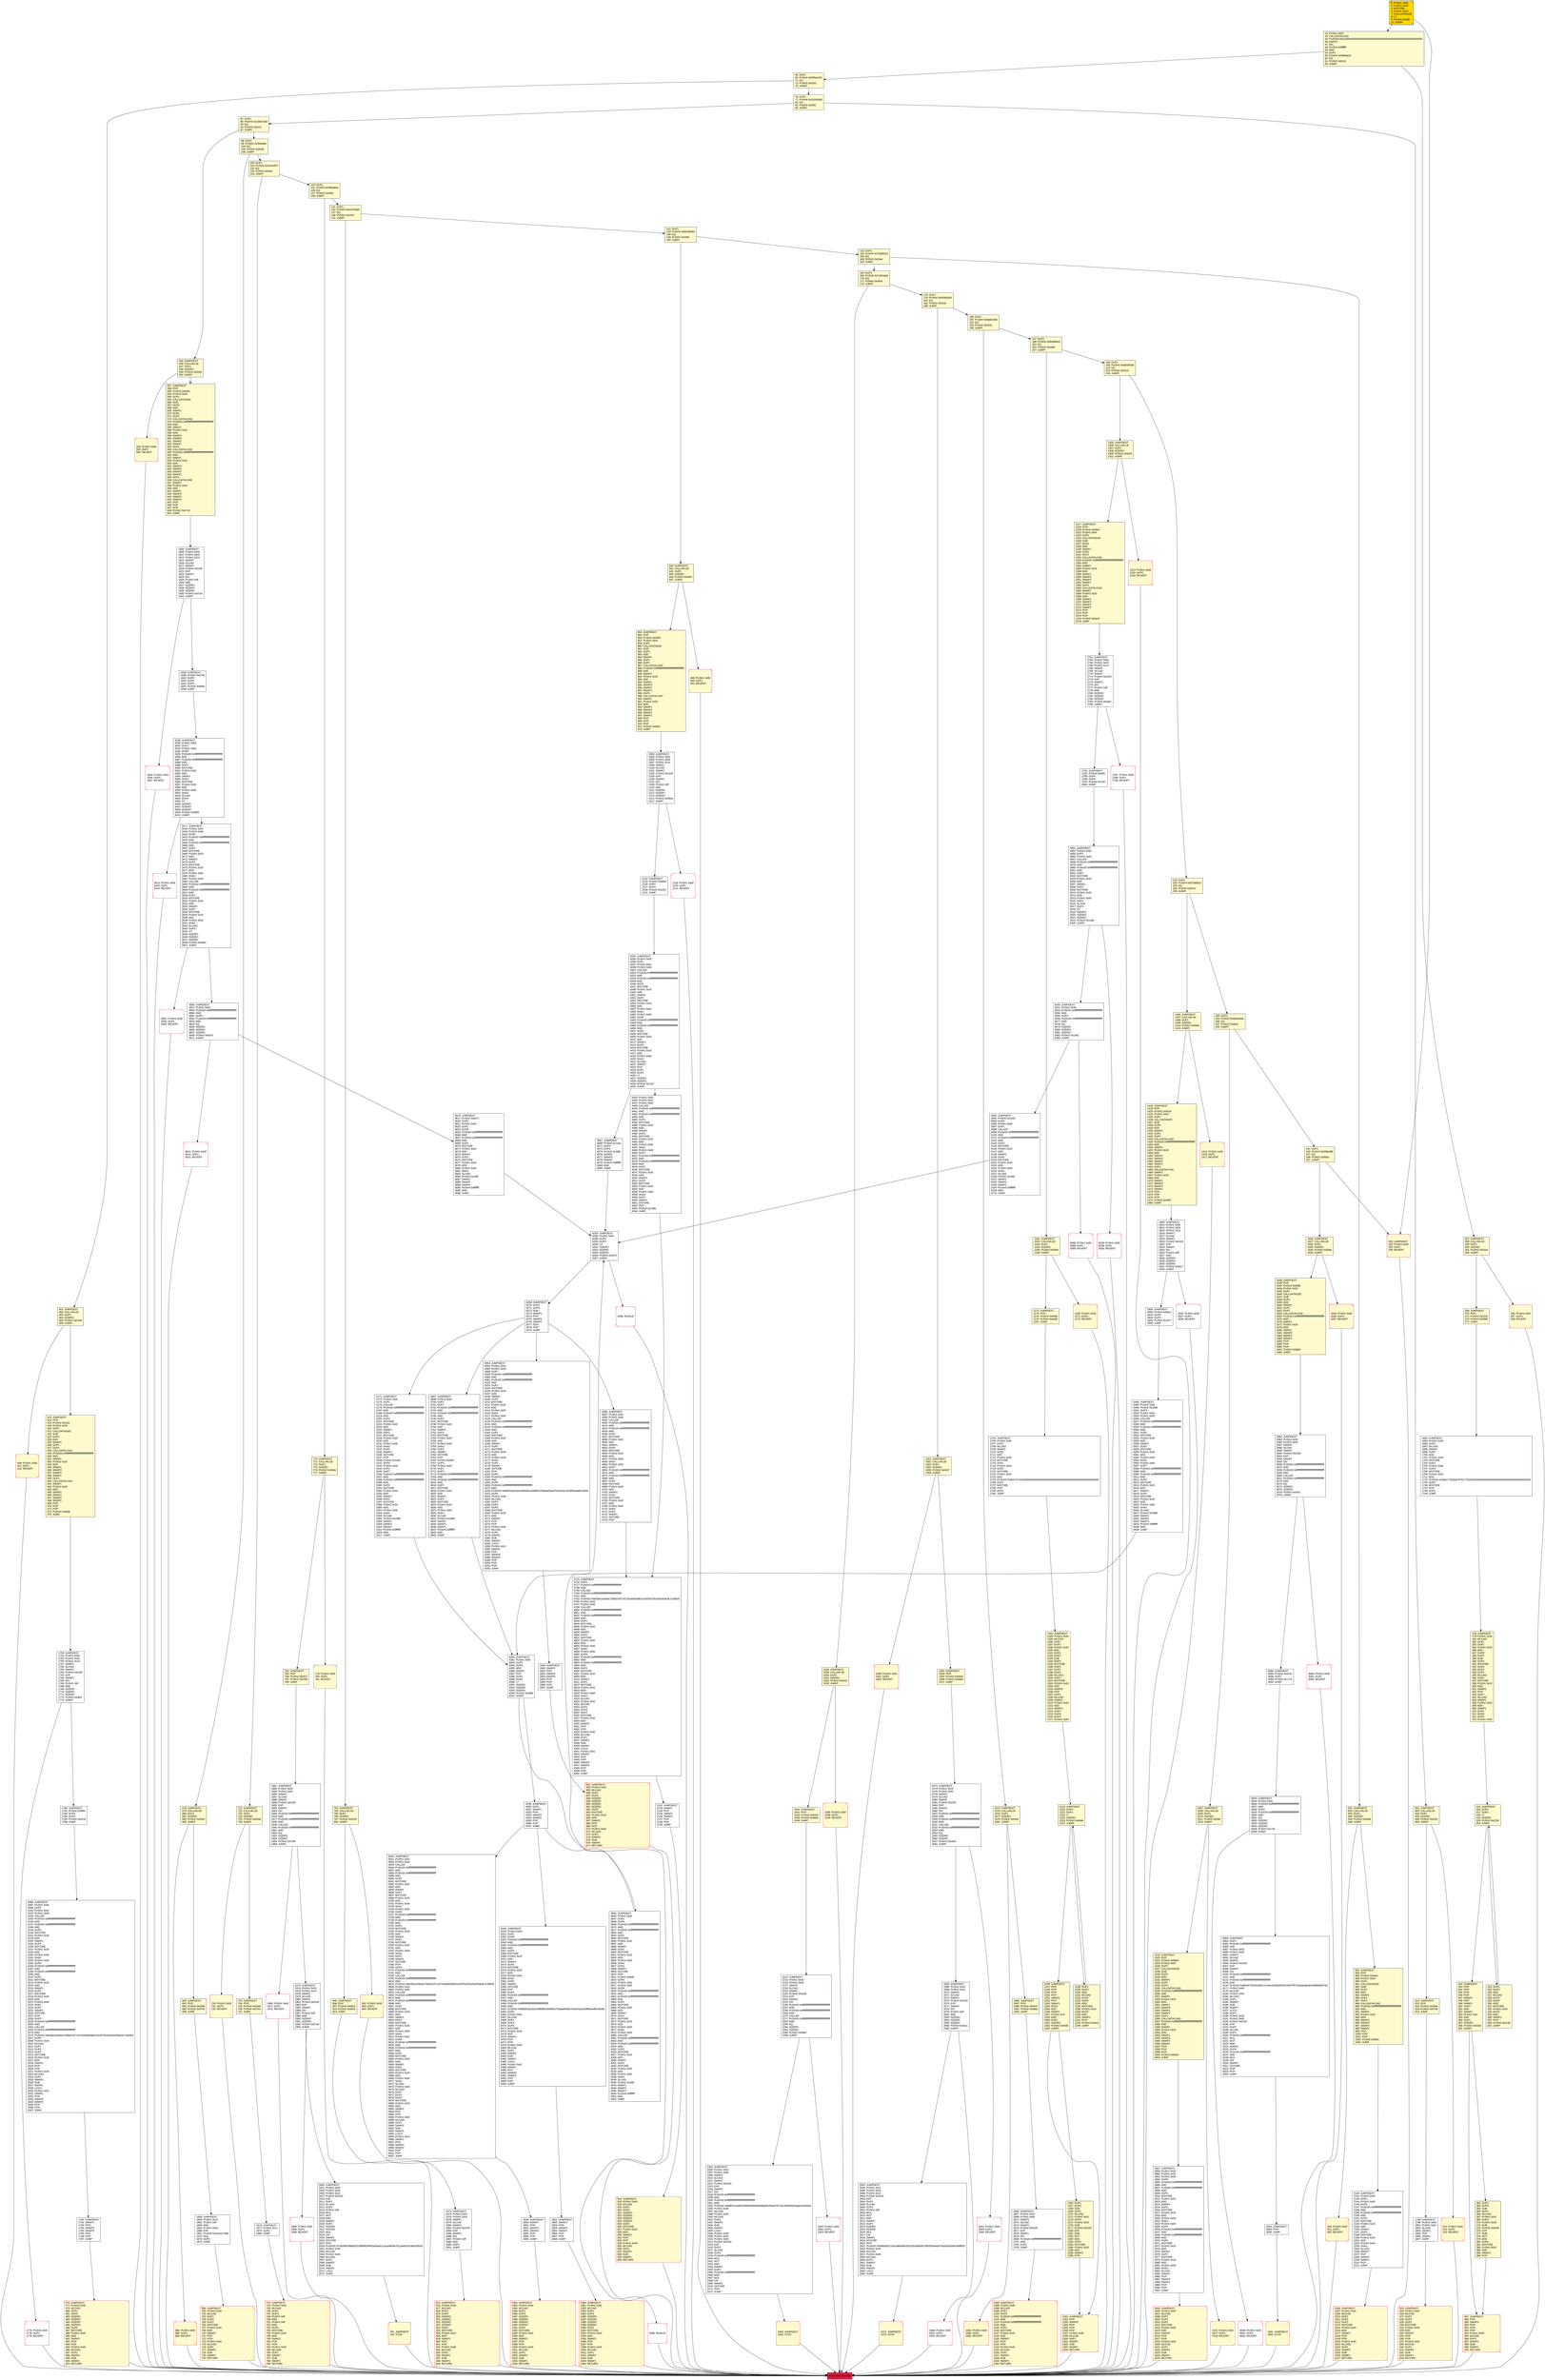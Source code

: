 digraph G {
bgcolor=transparent rankdir=UD;
node [shape=box style=filled color=black fillcolor=white fontname=arial fontcolor=black];
5026 [label="5026: PUSH1 0x00\l5028: DUP1\l5029: REVERT\l" shape=Msquare color=crimson ];
699 [label="699: JUMPDEST\l700: PUSH1 0x40\l702: MLOAD\l703: DUP1\l704: DUP3\l705: DUP2\l706: MSTORE\l707: PUSH1 0x20\l709: ADD\l710: SWAP2\l711: POP\l712: POP\l713: PUSH1 0x40\l715: MLOAD\l716: DUP1\l717: SWAP2\l718: SUB\l719: SWAP1\l720: RETURN\l" fillcolor=lemonchiffon shape=Msquare color=crimson ];
805 [label="805: JUMPDEST\l806: POP\l807: PUSH2 0x032e\l810: PUSH2 0x0819\l813: JUMP\l" fillcolor=lemonchiffon ];
6059 [label="6059: PUSH1 0x00\l6061: DUP1\l6062: REVERT\l" shape=Msquare color=crimson ];
2839 [label="2839: JUMPDEST\l2840: PUSH2 0x0b21\l2843: DUP4\l2844: DUP4\l2845: PUSH2 0x1577\l2848: JUMP\l" ];
120 [label="120: DUP1\l121: PUSH4 0x3f4ba83a\l126: EQ\l127: PUSH2 0x0302\l130: JUMPI\l" fillcolor=lemonchiffon ];
686 [label="686: PUSH1 0x00\l688: DUP1\l689: REVERT\l" fillcolor=lemonchiffon shape=Msquare color=crimson ];
1691 [label="1691: JUMPDEST\l1692: STOP\l" fillcolor=lemonchiffon shape=Msquare color=crimson ];
1969 [label="1969: PUSH1 0x00\l1971: DUP1\l1972: REVERT\l" shape=Msquare color=crimson ];
814 [label="814: JUMPDEST\l815: PUSH1 0x40\l817: MLOAD\l818: DUP1\l819: DUP3\l820: ISZERO\l821: ISZERO\l822: ISZERO\l823: ISZERO\l824: DUP2\l825: MSTORE\l826: PUSH1 0x20\l828: ADD\l829: SWAP2\l830: POP\l831: POP\l832: PUSH1 0x40\l834: MLOAD\l835: DUP1\l836: SWAP2\l837: SUB\l838: SWAP1\l839: RETURN\l" fillcolor=lemonchiffon shape=Msquare color=crimson ];
949 [label="949: PUSH1 0x00\l951: DUP1\l952: REVERT\l" fillcolor=lemonchiffon shape=Msquare color=crimson ];
1095 [label="1095: JUMPDEST\l1096: PUSH1 0x40\l1098: MLOAD\l1099: DUP1\l1100: DUP3\l1101: PUSH20 0xffffffffffffffffffffffffffffffffffffffff\l1122: AND\l1123: PUSH20 0xffffffffffffffffffffffffffffffffffffffff\l1144: AND\l1145: DUP2\l1146: MSTORE\l1147: PUSH1 0x20\l1149: ADD\l1150: SWAP2\l1151: POP\l1152: POP\l1153: PUSH1 0x40\l1155: MLOAD\l1156: DUP1\l1157: SWAP2\l1158: SUB\l1159: SWAP1\l1160: RETURN\l" fillcolor=lemonchiffon shape=Msquare color=crimson ];
208 [label="208: DUP1\l209: PUSH4 0xa9059cbb\l214: EQ\l215: PUSH2 0x0519\l218: JUMPI\l" fillcolor=lemonchiffon ];
2212 [label="2212: JUMPDEST\l2213: PUSH1 0x03\l2215: PUSH1 0x00\l2217: SWAP1\l2218: SLOAD\l2219: SWAP1\l2220: PUSH2 0x0100\l2223: EXP\l2224: SWAP1\l2225: DIV\l2226: PUSH20 0xffffffffffffffffffffffffffffffffffffffff\l2247: AND\l2248: PUSH20 0xffffffffffffffffffffffffffffffffffffffff\l2269: AND\l2270: CALLER\l2271: PUSH20 0xffffffffffffffffffffffffffffffffffffffff\l2292: AND\l2293: EQ\l2294: ISZERO\l2295: ISZERO\l2296: PUSH2 0x0900\l2299: JUMPI\l" ];
3697 [label="3697: JUMPDEST\l3698: PUSH1 0x00\l3700: DUP1\l3701: DUP7\l3702: PUSH20 0xffffffffffffffffffffffffffffffffffffffff\l3723: AND\l3724: PUSH20 0xffffffffffffffffffffffffffffffffffffffff\l3745: AND\l3746: DUP2\l3747: MSTORE\l3748: PUSH1 0x20\l3750: ADD\l3751: SWAP1\l3752: DUP2\l3753: MSTORE\l3754: PUSH1 0x20\l3756: ADD\l3757: PUSH1 0x00\l3759: SHA3\l3760: DUP2\l3761: SWAP1\l3762: SSTORE\l3763: POP\l3764: PUSH2 0x0f04\l3767: DUP3\l3768: PUSH1 0x00\l3770: DUP1\l3771: DUP7\l3772: PUSH20 0xffffffffffffffffffffffffffffffffffffffff\l3793: AND\l3794: PUSH20 0xffffffffffffffffffffffffffffffffffffffff\l3815: AND\l3816: DUP2\l3817: MSTORE\l3818: PUSH1 0x20\l3820: ADD\l3821: SWAP1\l3822: DUP2\l3823: MSTORE\l3824: PUSH1 0x20\l3826: ADD\l3827: PUSH1 0x00\l3829: SHA3\l3830: SLOAD\l3831: PUSH2 0x1888\l3834: SWAP1\l3835: SWAP2\l3836: SWAP1\l3837: PUSH4 0xffffffff\l3842: AND\l3843: JUMP\l" ];
5318 [label="5318: JUMPDEST\l5319: PUSH1 0x00\l5321: DUP1\l5322: DUP6\l5323: PUSH20 0xffffffffffffffffffffffffffffffffffffffff\l5344: AND\l5345: PUSH20 0xffffffffffffffffffffffffffffffffffffffff\l5366: AND\l5367: DUP2\l5368: MSTORE\l5369: PUSH1 0x20\l5371: ADD\l5372: SWAP1\l5373: DUP2\l5374: MSTORE\l5375: PUSH1 0x20\l5377: ADD\l5378: PUSH1 0x00\l5380: SHA3\l5381: DUP2\l5382: SWAP1\l5383: SSTORE\l5384: POP\l5385: DUP3\l5386: PUSH20 0xffffffffffffffffffffffffffffffffffffffff\l5407: AND\l5408: CALLER\l5409: PUSH20 0xffffffffffffffffffffffffffffffffffffffff\l5430: AND\l5431: PUSH32 0xddf252ad1be2c89b69c2b068fc378daa952ba7f163c4a11628f55a4df523b3ef\l5464: DUP5\l5465: PUSH1 0x40\l5467: MLOAD\l5468: DUP1\l5469: DUP3\l5470: DUP2\l5471: MSTORE\l5472: PUSH1 0x20\l5474: ADD\l5475: SWAP2\l5476: POP\l5477: POP\l5478: PUSH1 0x40\l5480: MLOAD\l5481: DUP1\l5482: SWAP2\l5483: SUB\l5484: SWAP1\l5485: LOG3\l5486: PUSH1 0x01\l5488: SWAP1\l5489: POP\l5490: SWAP3\l5491: SWAP2\l5492: POP\l5493: POP\l5494: JUMP\l" ];
502 [label="502: JUMPDEST\l503: CALLVALUE\l504: DUP1\l505: ISZERO\l506: PUSH2 0x0202\l509: JUMPI\l" fillcolor=lemonchiffon ];
387 [label="387: JUMPDEST\l388: POP\l389: SWAP3\l390: POP\l391: POP\l392: POP\l393: PUSH1 0x40\l395: MLOAD\l396: DUP1\l397: SWAP2\l398: SUB\l399: SWAP1\l400: RETURN\l" fillcolor=lemonchiffon shape=Msquare color=crimson ];
2992 [label="2992: JUMPDEST\l2993: PUSH1 0x03\l2995: PUSH1 0x00\l2997: SWAP1\l2998: SLOAD\l2999: SWAP1\l3000: PUSH2 0x0100\l3003: EXP\l3004: SWAP1\l3005: DIV\l3006: PUSH20 0xffffffffffffffffffffffffffffffffffffffff\l3027: AND\l3028: PUSH20 0xffffffffffffffffffffffffffffffffffffffff\l3049: AND\l3050: CALLER\l3051: PUSH20 0xffffffffffffffffffffffffffffffffffffffff\l3072: AND\l3073: EQ\l3074: ISZERO\l3075: ISZERO\l3076: PUSH2 0x0c0c\l3079: JUMPI\l" ];
1808 [label="1808: JUMPDEST\l1809: PUSH1 0x00\l1811: PUSH1 0x03\l1813: PUSH1 0x14\l1815: SWAP1\l1816: SLOAD\l1817: SWAP1\l1818: PUSH2 0x0100\l1821: EXP\l1822: SWAP1\l1823: DIV\l1824: PUSH1 0xff\l1826: AND\l1827: ISZERO\l1828: ISZERO\l1829: ISZERO\l1830: PUSH2 0x072e\l1833: JUMPI\l" ];
1693 [label="1693: JUMPDEST\l1694: PUSH1 0x40\l1696: DUP1\l1697: MLOAD\l1698: SWAP1\l1699: DUP2\l1700: ADD\l1701: PUSH1 0x40\l1703: MSTORE\l1704: DUP1\l1705: PUSH1 0x0a\l1707: DUP2\l1708: MSTORE\l1709: PUSH1 0x20\l1711: ADD\l1712: PUSH32 0x4b6177616e676761776100000000000000000000000000000000000000000000\l1745: DUP2\l1746: MSTORE\l1747: POP\l1748: DUP2\l1749: JUMP\l" ];
690 [label="690: JUMPDEST\l691: POP\l692: PUSH2 0x02bb\l695: PUSH2 0x0742\l698: JUMP\l" fillcolor=lemonchiffon ];
4053 [label="4053: JUMPDEST\l4054: PUSH1 0x02\l4056: PUSH1 0x00\l4058: DUP7\l4059: PUSH20 0xffffffffffffffffffffffffffffffffffffffff\l4080: AND\l4081: PUSH20 0xffffffffffffffffffffffffffffffffffffffff\l4102: AND\l4103: DUP2\l4104: MSTORE\l4105: PUSH1 0x20\l4107: ADD\l4108: SWAP1\l4109: DUP2\l4110: MSTORE\l4111: PUSH1 0x20\l4113: ADD\l4114: PUSH1 0x00\l4116: SHA3\l4117: PUSH1 0x00\l4119: CALLER\l4120: PUSH20 0xffffffffffffffffffffffffffffffffffffffff\l4141: AND\l4142: PUSH20 0xffffffffffffffffffffffffffffffffffffffff\l4163: AND\l4164: DUP2\l4165: MSTORE\l4166: PUSH1 0x20\l4168: ADD\l4169: SWAP1\l4170: DUP2\l4171: MSTORE\l4172: PUSH1 0x20\l4174: ADD\l4175: PUSH1 0x00\l4177: SHA3\l4178: DUP2\l4179: SWAP1\l4180: SSTORE\l4181: POP\l4182: DUP3\l4183: PUSH20 0xffffffffffffffffffffffffffffffffffffffff\l4204: AND\l4205: DUP5\l4206: PUSH20 0xffffffffffffffffffffffffffffffffffffffff\l4227: AND\l4228: PUSH32 0xddf252ad1be2c89b69c2b068fc378daa952ba7f163c4a11628f55a4df523b3ef\l4261: DUP5\l4262: PUSH1 0x40\l4264: MLOAD\l4265: DUP1\l4266: DUP3\l4267: DUP2\l4268: MSTORE\l4269: PUSH1 0x20\l4271: ADD\l4272: SWAP2\l4273: POP\l4274: POP\l4275: PUSH1 0x40\l4277: MLOAD\l4278: DUP1\l4279: SWAP2\l4280: SUB\l4281: SWAP1\l4282: LOG3\l4283: PUSH1 0x01\l4285: SWAP1\l4286: POP\l4287: SWAP4\l4288: SWAP3\l4289: POP\l4290: POP\l4291: POP\l4292: JUMP\l" ];
6298 [label="6298: INVALID\l" shape=Msquare color=crimson ];
721 [label="721: JUMPDEST\l722: CALLVALUE\l723: DUP1\l724: ISZERO\l725: PUSH2 0x02dd\l728: JUMPI\l" fillcolor=lemonchiffon ];
1414 [label="1414: PUSH1 0x00\l1416: DUP1\l1417: REVERT\l" fillcolor=lemonchiffon shape=Msquare color=crimson ];
3084 [label="3084: JUMPDEST\l3085: PUSH2 0x0c15\l3088: DUP2\l3089: PUSH2 0x1773\l3092: JUMP\l" ];
153 [label="153: DUP1\l154: PUSH4 0x70a08231\l159: EQ\l160: PUSH2 0x03ad\l163: JUMPI\l" fillcolor=lemonchiffon ];
1182 [label="1182: JUMPDEST\l1183: PUSH1 0x40\l1185: MLOAD\l1186: DUP1\l1187: DUP1\l1188: PUSH1 0x20\l1190: ADD\l1191: DUP3\l1192: DUP2\l1193: SUB\l1194: DUP3\l1195: MSTORE\l1196: DUP4\l1197: DUP2\l1198: DUP2\l1199: MLOAD\l1200: DUP2\l1201: MSTORE\l1202: PUSH1 0x20\l1204: ADD\l1205: SWAP2\l1206: POP\l1207: DUP1\l1208: MLOAD\l1209: SWAP1\l1210: PUSH1 0x20\l1212: ADD\l1213: SWAP1\l1214: DUP1\l1215: DUP4\l1216: DUP4\l1217: PUSH1 0x00\l" fillcolor=lemonchiffon ];
4586 [label="4586: JUMPDEST\l4587: PUSH1 0x02\l4589: PUSH1 0x00\l4591: CALLER\l4592: PUSH20 0xffffffffffffffffffffffffffffffffffffffff\l4613: AND\l4614: PUSH20 0xffffffffffffffffffffffffffffffffffffffff\l4635: AND\l4636: DUP2\l4637: MSTORE\l4638: PUSH1 0x20\l4640: ADD\l4641: SWAP1\l4642: DUP2\l4643: MSTORE\l4644: PUSH1 0x20\l4646: ADD\l4647: PUSH1 0x00\l4649: SHA3\l4650: PUSH1 0x00\l4652: DUP7\l4653: PUSH20 0xffffffffffffffffffffffffffffffffffffffff\l4674: AND\l4675: PUSH20 0xffffffffffffffffffffffffffffffffffffffff\l4696: AND\l4697: DUP2\l4698: MSTORE\l4699: PUSH1 0x20\l4701: ADD\l4702: SWAP1\l4703: DUP2\l4704: MSTORE\l4705: PUSH1 0x20\l4707: ADD\l4708: PUSH1 0x00\l4710: SHA3\l4711: DUP2\l4712: SWAP1\l4713: SSTORE\l4714: POP\l" ];
1169 [label="1169: PUSH1 0x00\l1171: DUP1\l1172: REVERT\l" fillcolor=lemonchiffon shape=Msquare color=crimson ];
241 [label="241: DUP1\l242: PUSH4 0xf2fde38b\l247: EQ\l248: PUSH2 0x065a\l251: JUMPI\l" fillcolor=lemonchiffon ];
3093 [label="3093: JUMPDEST\l3094: POP\l3095: JUMP\l" ];
1173 [label="1173: JUMPDEST\l1174: POP\l1175: PUSH2 0x049e\l1178: PUSH2 0x0a90\l1181: JUMP\l" fillcolor=lemonchiffon ];
2761 [label="2761: JUMPDEST\l2762: PUSH1 0x00\l2764: PUSH1 0x03\l2766: PUSH1 0x14\l2768: SWAP1\l2769: SLOAD\l2770: SWAP1\l2771: PUSH2 0x0100\l2774: EXP\l2775: SWAP1\l2776: DIV\l2777: PUSH1 0xff\l2779: AND\l2780: ISZERO\l2781: ISZERO\l2782: ISZERO\l2783: PUSH2 0x0ae7\l2786: JUMPI\l" ];
2593 [label="2593: JUMPDEST\l2594: PUSH1 0x01\l2596: PUSH1 0x03\l2598: PUSH1 0x14\l2600: PUSH2 0x0100\l2603: EXP\l2604: DUP2\l2605: SLOAD\l2606: DUP2\l2607: PUSH1 0xff\l2609: MUL\l2610: NOT\l2611: AND\l2612: SWAP1\l2613: DUP4\l2614: ISZERO\l2615: ISZERO\l2616: MUL\l2617: OR\l2618: SWAP1\l2619: SSTORE\l2620: POP\l2621: PUSH32 0x6985a02210a168e66602d3235cb6db0e70f92b3ba4d376a33c0f3d9434bff625\l2654: PUSH1 0x40\l2656: MLOAD\l2657: PUSH1 0x40\l2659: MLOAD\l2660: DUP1\l2661: SWAP2\l2662: SUB\l2663: SWAP1\l2664: LOG1\l2665: JUMP\l" ];
1626 [label="1626: JUMPDEST\l1627: CALLVALUE\l1628: DUP1\l1629: ISZERO\l1630: PUSH2 0x0666\l1633: JUMPI\l" fillcolor=lemonchiffon ];
1063 [label="1063: JUMPDEST\l1064: POP\l1065: PUSH2 0x0430\l1068: PUSH2 0x09a9\l1071: JUMP\l" fillcolor=lemonchiffon ];
1219 [label="1219: JUMPDEST\l1220: DUP4\l1221: DUP2\l1222: LT\l1223: ISZERO\l1224: PUSH2 0x04de\l1227: JUMPI\l" fillcolor=lemonchiffon ];
409 [label="409: PUSH1 0x00\l411: DUP1\l412: REVERT\l" fillcolor=lemonchiffon shape=Msquare color=crimson ];
1750 [label="1750: JUMPDEST\l1751: PUSH1 0x00\l1753: PUSH1 0x03\l1755: PUSH1 0x14\l1757: SWAP1\l1758: SLOAD\l1759: SWAP1\l1760: PUSH2 0x0100\l1763: EXP\l1764: SWAP1\l1765: DIV\l1766: PUSH1 0xff\l1768: AND\l1769: ISZERO\l1770: ISZERO\l1771: ISZERO\l1772: PUSH2 0x06f4\l1775: JUMPI\l" ];
2809 [label="2809: JUMPDEST\l2810: PUSH1 0x00\l2812: PUSH1 0x03\l2814: PUSH1 0x14\l2816: SWAP1\l2817: SLOAD\l2818: SWAP1\l2819: PUSH2 0x0100\l2822: EXP\l2823: SWAP1\l2824: DIV\l2825: PUSH1 0xff\l2827: AND\l2828: ISZERO\l2829: ISZERO\l2830: ISZERO\l2831: PUSH2 0x0b17\l2834: JUMPI\l" ];
3552 [label="3552: PUSH1 0x00\l3554: DUP1\l3555: REVERT\l" shape=Msquare color=crimson ];
2787 [label="2787: PUSH1 0x00\l2789: DUP1\l2790: REVERT\l" shape=Msquare color=crimson ];
6269 [label="6269: JUMPDEST\l6270: DUP2\l6271: DUP4\l6272: SUB\l6273: SWAP1\l6274: POP\l6275: SWAP3\l6276: SWAP2\l6277: POP\l6278: POP\l6279: JUMP\l" ];
1305 [label="1305: JUMPDEST\l1306: CALLVALUE\l1307: DUP1\l1308: ISZERO\l1309: PUSH2 0x0525\l1312: JUMPI\l" fillcolor=lemonchiffon ];
1051 [label="1051: JUMPDEST\l1052: CALLVALUE\l1053: DUP1\l1054: ISZERO\l1055: PUSH2 0x0427\l1058: JUMPI\l" fillcolor=lemonchiffon ];
1515 [label="1515: PUSH1 0x00\l1517: DUP1\l1518: REVERT\l" fillcolor=lemonchiffon shape=Msquare color=crimson ];
2704 [label="2704: JUMPDEST\l2705: PUSH1 0x40\l2707: DUP1\l2708: MLOAD\l2709: SWAP1\l2710: DUP2\l2711: ADD\l2712: PUSH1 0x40\l2714: MSTORE\l2715: DUP1\l2716: PUSH1 0x04\l2718: DUP2\l2719: MSTORE\l2720: PUSH1 0x20\l2722: ADD\l2723: PUSH32 0x4b47574100000000000000000000000000000000000000000000000000000000\l2756: DUP2\l2757: MSTORE\l2758: POP\l2759: DUP2\l2760: JUMP\l" ];
76 [label="76: DUP1\l77: PUSH4 0x18160ddd\l82: EQ\l83: PUSH2 0x01f6\l86: JUMPI\l" fillcolor=lemonchiffon ];
1776 [label="1776: PUSH1 0x00\l1778: DUP1\l1779: REVERT\l" shape=Msquare color=crimson ];
2801 [label="2801: JUMPDEST\l2802: SWAP1\l2803: POP\l2804: SWAP3\l2805: SWAP2\l2806: POP\l2807: POP\l2808: JUMP\l" ];
6063 [label="6063: JUMPDEST\l6064: DUP1\l6065: PUSH20 0xffffffffffffffffffffffffffffffffffffffff\l6086: AND\l6087: PUSH1 0x03\l6089: PUSH1 0x00\l6091: SWAP1\l6092: SLOAD\l6093: SWAP1\l6094: PUSH2 0x0100\l6097: EXP\l6098: SWAP1\l6099: DIV\l6100: PUSH20 0xffffffffffffffffffffffffffffffffffffffff\l6121: AND\l6122: PUSH20 0xffffffffffffffffffffffffffffffffffffffff\l6143: AND\l6144: PUSH32 0x8be0079c531659141344cd1fd0a4f28419497f9722a3daafe3b4186f6b6457e0\l6177: PUSH1 0x40\l6179: MLOAD\l6180: PUSH1 0x40\l6182: MLOAD\l6183: DUP1\l6184: SWAP2\l6185: SUB\l6186: SWAP1\l6187: LOG3\l6188: DUP1\l6189: PUSH1 0x03\l6191: PUSH1 0x00\l6193: PUSH2 0x0100\l6196: EXP\l6197: DUP2\l6198: SLOAD\l6199: DUP2\l6200: PUSH20 0xffffffffffffffffffffffffffffffffffffffff\l6221: MUL\l6222: NOT\l6223: AND\l6224: SWAP1\l6225: DUP4\l6226: PUSH20 0xffffffffffffffffffffffffffffffffffffffff\l6247: AND\l6248: MUL\l6249: OR\l6250: SWAP1\l6251: SSTORE\l6252: POP\l6253: POP\l6254: JUMP\l" ];
742 [label="742: JUMPDEST\l743: PUSH1 0x40\l745: MLOAD\l746: DUP1\l747: DUP3\l748: PUSH1 0xff\l750: AND\l751: PUSH1 0xff\l753: AND\l754: DUP2\l755: MSTORE\l756: PUSH1 0x20\l758: ADD\l759: SWAP2\l760: POP\l761: POP\l762: PUSH1 0x40\l764: MLOAD\l765: DUP1\l766: SWAP2\l767: SUB\l768: SWAP1\l769: RETURN\l" fillcolor=lemonchiffon shape=Msquare color=crimson ];
1780 [label="1780: JUMPDEST\l1781: PUSH2 0x06fe\l1784: DUP4\l1785: DUP4\l1786: PUSH2 0x0c18\l1789: JUMP\l" ];
1973 [label="1973: JUMPDEST\l1974: PUSH1 0x03\l1976: PUSH1 0x14\l1978: SWAP1\l1979: SLOAD\l1980: SWAP1\l1981: PUSH2 0x0100\l1984: EXP\l1985: SWAP1\l1986: DIV\l1987: PUSH1 0xff\l1989: AND\l1990: ISZERO\l1991: ISZERO\l1992: PUSH2 0x07d0\l1995: JUMPI\l" ];
2565 [label="2565: JUMPDEST\l2566: PUSH1 0x03\l2568: PUSH1 0x14\l2570: SWAP1\l2571: SLOAD\l2572: SWAP1\l2573: PUSH2 0x0100\l2576: EXP\l2577: SWAP1\l2578: DIV\l2579: PUSH1 0xff\l2581: AND\l2582: ISZERO\l2583: ISZERO\l2584: ISZERO\l2585: PUSH2 0x0a21\l2588: JUMPI\l" ];
1380 [label="1380: JUMPDEST\l1381: PUSH1 0x40\l1383: MLOAD\l1384: DUP1\l1385: DUP3\l1386: ISZERO\l1387: ISZERO\l1388: ISZERO\l1389: ISZERO\l1390: DUP2\l1391: MSTORE\l1392: PUSH1 0x20\l1394: ADD\l1395: SWAP2\l1396: POP\l1397: POP\l1398: PUSH1 0x40\l1400: MLOAD\l1401: DUP1\l1402: SWAP2\l1403: SUB\l1404: SWAP1\l1405: RETURN\l" fillcolor=lemonchiffon shape=Msquare color=crimson ];
142 [label="142: DUP1\l143: PUSH4 0x66188463\l148: EQ\l149: PUSH2 0x0348\l152: JUMPI\l" fillcolor=lemonchiffon ];
197 [label="197: DUP1\l198: PUSH4 0x95d89b41\l203: EQ\l204: PUSH2 0x0489\l207: JUMPI\l" fillcolor=lemonchiffon ];
2092 [label="2092: JUMPDEST\l2093: PUSH1 0x00\l2095: PUSH1 0x03\l2097: PUSH1 0x14\l2099: SWAP1\l2100: SLOAD\l2101: SWAP1\l2102: PUSH2 0x0100\l2105: EXP\l2106: SWAP1\l2107: DIV\l2108: PUSH1 0xff\l2110: AND\l2111: ISZERO\l2112: ISZERO\l2113: ISZERO\l2114: PUSH2 0x084a\l2117: JUMPI\l" ];
2122 [label="2122: JUMPDEST\l2123: PUSH2 0x0854\l2126: DUP4\l2127: DUP4\l2128: PUSH2 0x10c5\l2131: JUMP\l" ];
1006 [label="1006: JUMPDEST\l1007: PUSH1 0x40\l1009: MLOAD\l1010: DUP1\l1011: DUP3\l1012: DUP2\l1013: MSTORE\l1014: PUSH1 0x20\l1016: ADD\l1017: SWAP2\l1018: POP\l1019: POP\l1020: PUSH1 0x40\l1022: MLOAD\l1023: DUP1\l1024: SWAP2\l1025: SUB\l1026: SWAP1\l1027: RETURN\l" fillcolor=lemonchiffon shape=Msquare color=crimson ];
2300 [label="2300: PUSH1 0x00\l2302: DUP1\l2303: REVERT\l" shape=Msquare color=crimson ];
1790 [label="1790: JUMPDEST\l1791: SWAP1\l1792: POP\l1793: SWAP3\l1794: SWAP2\l1795: POP\l1796: POP\l1797: JUMP\l" ];
65 [label="65: DUP1\l66: PUSH4 0x095ea7b3\l71: EQ\l72: PUSH2 0x0191\l75: JUMPI\l" fillcolor=lemonchiffon ];
510 [label="510: PUSH1 0x00\l512: DUP1\l513: REVERT\l" fillcolor=lemonchiffon shape=Msquare color=crimson ];
793 [label="793: JUMPDEST\l794: CALLVALUE\l795: DUP1\l796: ISZERO\l797: PUSH2 0x0325\l800: JUMPI\l" fillcolor=lemonchiffon ];
362 [label="362: DUP1\l363: DUP3\l364: SUB\l365: DUP1\l366: MLOAD\l367: PUSH1 0x01\l369: DUP4\l370: PUSH1 0x20\l372: SUB\l373: PUSH2 0x0100\l376: EXP\l377: SUB\l378: NOT\l379: AND\l380: DUP2\l381: MSTORE\l382: PUSH1 0x20\l384: ADD\l385: SWAP2\l386: POP\l" fillcolor=lemonchiffon ];
1086 [label="1086: JUMPDEST\l1087: POP\l1088: PUSH2 0x0447\l1091: PUSH2 0x0a6a\l1094: JUMP\l" fillcolor=lemonchiffon ];
1507 [label="1507: JUMPDEST\l1508: CALLVALUE\l1509: DUP1\l1510: ISZERO\l1511: PUSH2 0x05ef\l1514: JUMPI\l" fillcolor=lemonchiffon ];
175 [label="175: DUP1\l176: PUSH4 0x8456cb59\l181: EQ\l182: PUSH2 0x041b\l185: JUMPI\l" fillcolor=lemonchiffon ];
315 [label="315: JUMPDEST\l316: DUP4\l317: DUP2\l318: LT\l319: ISZERO\l320: PUSH2 0x0156\l323: JUMPI\l" fillcolor=lemonchiffon ];
1074 [label="1074: JUMPDEST\l1075: CALLVALUE\l1076: DUP1\l1077: ISZERO\l1078: PUSH2 0x043e\l1081: JUMPI\l" fillcolor=lemonchiffon ];
1996 [label="1996: PUSH1 0x00\l1998: DUP1\l1999: REVERT\l" shape=Msquare color=crimson ];
733 [label="733: JUMPDEST\l734: POP\l735: PUSH2 0x02e6\l738: PUSH2 0x0754\l741: JUMP\l" fillcolor=lemonchiffon ];
2073 [label="2073: JUMPDEST\l2074: PUSH1 0x03\l2076: PUSH1 0x14\l2078: SWAP1\l2079: SLOAD\l2080: SWAP1\l2081: PUSH2 0x0100\l2084: EXP\l2085: SWAP1\l2086: DIV\l2087: PUSH1 0xff\l2089: AND\l2090: DUP2\l2091: JUMP\l" ];
269 [label="269: JUMPDEST\l270: POP\l271: PUSH2 0x0116\l274: PUSH2 0x069d\l277: JUMP\l" fillcolor=lemonchiffon ];
729 [label="729: PUSH1 0x00\l731: DUP1\l732: REVERT\l" fillcolor=lemonchiffon shape=Msquare color=crimson ];
1638 [label="1638: JUMPDEST\l1639: POP\l1640: PUSH2 0x069b\l1643: PUSH1 0x04\l1645: DUP1\l1646: CALLDATASIZE\l1647: SUB\l1648: DUP2\l1649: ADD\l1650: SWAP1\l1651: DUP1\l1652: DUP1\l1653: CALLDATALOAD\l1654: PUSH20 0xffffffffffffffffffffffffffffffffffffffff\l1675: AND\l1676: SWAP1\l1677: PUSH1 0x20\l1679: ADD\l1680: SWAP1\l1681: SWAP3\l1682: SWAP2\l1683: SWAP1\l1684: POP\l1685: POP\l1686: POP\l1687: PUSH2 0x0bb0\l1690: JUMP\l" fillcolor=lemonchiffon ];
6280 [label="6280: JUMPDEST\l6281: PUSH1 0x00\l6283: DUP2\l6284: DUP4\l6285: ADD\l6286: SWAP1\l6287: POP\l6288: DUP3\l6289: DUP2\l6290: LT\l6291: ISZERO\l6292: ISZERO\l6293: ISZERO\l6294: PUSH2 0x189b\l6297: JUMPI\l" ];
342 [label="342: JUMPDEST\l343: POP\l344: POP\l345: POP\l346: POP\l347: SWAP1\l348: POP\l349: SWAP1\l350: DUP2\l351: ADD\l352: SWAP1\l353: PUSH1 0x1f\l355: AND\l356: DUP1\l357: ISZERO\l358: PUSH2 0x0183\l361: JUMPI\l" fillcolor=lemonchiffon ];
1849 [label="1849: JUMPDEST\l1850: SWAP1\l1851: POP\l1852: SWAP4\l1853: SWAP3\l1854: POP\l1855: POP\l1856: POP\l1857: JUMP\l" ];
545 [label="545: JUMPDEST\l546: CALLVALUE\l547: DUP1\l548: ISZERO\l549: PUSH2 0x022d\l552: JUMPI\l" fillcolor=lemonchiffon ];
1838 [label="1838: JUMPDEST\l1839: PUSH2 0x0739\l1842: DUP5\l1843: DUP5\l1844: DUP5\l1845: PUSH2 0x0d0a\l1848: JUMP\l" ];
5086 [label="5086: PUSH1 0x00\l5088: DUP1\l5089: REVERT\l" shape=Msquare color=crimson ];
801 [label="801: PUSH1 0x00\l803: DUP1\l804: REVERT\l" fillcolor=lemonchiffon shape=Msquare color=crimson ];
1313 [label="1313: PUSH1 0x00\l1315: DUP1\l1316: REVERT\l" fillcolor=lemonchiffon shape=Msquare color=crimson ];
2849 [label="2849: JUMPDEST\l2850: SWAP1\l2851: POP\l2852: SWAP3\l2853: SWAP2\l2854: POP\l2855: POP\l2856: JUMP\l" ];
1059 [label="1059: PUSH1 0x00\l1061: DUP1\l1062: REVERT\l" fillcolor=lemonchiffon shape=Msquare color=crimson ];
3844 [label="3844: JUMPDEST\l3845: PUSH1 0x00\l3847: DUP1\l3848: DUP6\l3849: PUSH20 0xffffffffffffffffffffffffffffffffffffffff\l3870: AND\l3871: PUSH20 0xffffffffffffffffffffffffffffffffffffffff\l3892: AND\l3893: DUP2\l3894: MSTORE\l3895: PUSH1 0x20\l3897: ADD\l3898: SWAP1\l3899: DUP2\l3900: MSTORE\l3901: PUSH1 0x20\l3903: ADD\l3904: PUSH1 0x00\l3906: SHA3\l3907: DUP2\l3908: SWAP1\l3909: SSTORE\l3910: POP\l3911: PUSH2 0x0fd5\l3914: DUP3\l3915: PUSH1 0x02\l3917: PUSH1 0x00\l3919: DUP8\l3920: PUSH20 0xffffffffffffffffffffffffffffffffffffffff\l3941: AND\l3942: PUSH20 0xffffffffffffffffffffffffffffffffffffffff\l3963: AND\l3964: DUP2\l3965: MSTORE\l3966: PUSH1 0x20\l3968: ADD\l3969: SWAP1\l3970: DUP2\l3971: MSTORE\l3972: PUSH1 0x20\l3974: ADD\l3975: PUSH1 0x00\l3977: SHA3\l3978: PUSH1 0x00\l3980: CALLER\l3981: PUSH20 0xffffffffffffffffffffffffffffffffffffffff\l4002: AND\l4003: PUSH20 0xffffffffffffffffffffffffffffffffffffffff\l4024: AND\l4025: DUP2\l4026: MSTORE\l4027: PUSH1 0x20\l4029: ADD\l4030: SWAP1\l4031: DUP2\l4032: MSTORE\l4033: PUSH1 0x20\l4035: ADD\l4036: PUSH1 0x00\l4038: SHA3\l4039: SLOAD\l4040: PUSH2 0x186f\l4043: SWAP1\l4044: SWAP2\l4045: SWAP1\l4046: PUSH4 0xffffffff\l4051: AND\l4052: JUMP\l" ];
791 [label="791: JUMPDEST\l792: STOP\l" fillcolor=lemonchiffon shape=Msquare color=crimson ];
1228 [label="1228: DUP1\l1229: DUP3\l1230: ADD\l1231: MLOAD\l1232: DUP2\l1233: DUP5\l1234: ADD\l1235: MSTORE\l1236: PUSH1 0x20\l1238: DUP2\l1239: ADD\l1240: SWAP1\l1241: POP\l1242: PUSH2 0x04c3\l1245: JUMP\l" fillcolor=lemonchiffon ];
4715 [label="4715: JUMPDEST\l4716: DUP4\l4717: PUSH20 0xffffffffffffffffffffffffffffffffffffffff\l4738: AND\l4739: CALLER\l4740: PUSH20 0xffffffffffffffffffffffffffffffffffffffff\l4761: AND\l4762: PUSH32 0x8c5be1e5ebec7d5bd14f71427d1e84f3dd0314c0f7b2291e5b200ac8c7c3b925\l4795: PUSH1 0x02\l4797: PUSH1 0x00\l4799: CALLER\l4800: PUSH20 0xffffffffffffffffffffffffffffffffffffffff\l4821: AND\l4822: PUSH20 0xffffffffffffffffffffffffffffffffffffffff\l4843: AND\l4844: DUP2\l4845: MSTORE\l4846: PUSH1 0x20\l4848: ADD\l4849: SWAP1\l4850: DUP2\l4851: MSTORE\l4852: PUSH1 0x20\l4854: ADD\l4855: PUSH1 0x00\l4857: SHA3\l4858: PUSH1 0x00\l4860: DUP9\l4861: PUSH20 0xffffffffffffffffffffffffffffffffffffffff\l4882: AND\l4883: PUSH20 0xffffffffffffffffffffffffffffffffffffffff\l4904: AND\l4905: DUP2\l4906: MSTORE\l4907: PUSH1 0x20\l4909: ADD\l4910: SWAP1\l4911: DUP2\l4912: MSTORE\l4913: PUSH1 0x20\l4915: ADD\l4916: PUSH1 0x00\l4918: SHA3\l4919: SLOAD\l4920: PUSH1 0x40\l4922: MLOAD\l4923: DUP1\l4924: DUP3\l4925: DUP2\l4926: MSTORE\l4927: PUSH1 0x20\l4929: ADD\l4930: SWAP2\l4931: POP\l4932: POP\l4933: PUSH1 0x40\l4935: MLOAD\l4936: DUP1\l4937: SWAP2\l4938: SUB\l4939: SWAP1\l4940: LOG3\l4941: PUSH1 0x01\l4943: SWAP2\l4944: POP\l4945: POP\l4946: SWAP3\l4947: SWAP2\l4948: POP\l4949: POP\l4950: JUMP\l" ];
553 [label="553: PUSH1 0x00\l555: DUP1\l556: REVERT\l" fillcolor=lemonchiffon shape=Msquare color=crimson ];
2304 [label="2304: JUMPDEST\l2305: PUSH1 0x03\l2307: PUSH1 0x00\l2309: SWAP1\l2310: SLOAD\l2311: SWAP1\l2312: PUSH2 0x0100\l2315: EXP\l2316: SWAP1\l2317: DIV\l2318: PUSH20 0xffffffffffffffffffffffffffffffffffffffff\l2339: AND\l2340: PUSH20 0xffffffffffffffffffffffffffffffffffffffff\l2361: AND\l2362: PUSH32 0xf8df31144d9c2f0f6b59d69b8b98abd5459d07f2742c4df920b25aae33c64820\l2395: PUSH1 0x40\l2397: MLOAD\l2398: PUSH1 0x40\l2400: MLOAD\l2401: DUP1\l2402: SWAP2\l2403: SUB\l2404: SWAP1\l2405: LOG2\l2406: PUSH1 0x00\l2408: PUSH1 0x03\l2410: PUSH1 0x00\l2412: PUSH2 0x0100\l2415: EXP\l2416: DUP2\l2417: SLOAD\l2418: DUP2\l2419: PUSH20 0xffffffffffffffffffffffffffffffffffffffff\l2440: MUL\l2441: NOT\l2442: AND\l2443: SWAP1\l2444: DUP4\l2445: PUSH20 0xffffffffffffffffffffffffffffffffffffffff\l2466: AND\l2467: MUL\l2468: OR\l2469: SWAP1\l2470: SSTORE\l2471: POP\l2472: JUMP\l" ];
1834 [label="1834: PUSH1 0x00\l1836: DUP1\l1837: REVERT\l" shape=Msquare color=crimson ];
557 [label="557: JUMPDEST\l558: POP\l559: PUSH2 0x028c\l562: PUSH1 0x04\l564: DUP1\l565: CALLDATASIZE\l566: SUB\l567: DUP2\l568: ADD\l569: SWAP1\l570: DUP1\l571: DUP1\l572: CALLDATALOAD\l573: PUSH20 0xffffffffffffffffffffffffffffffffffffffff\l594: AND\l595: SWAP1\l596: PUSH1 0x20\l598: ADD\l599: SWAP1\l600: SWAP3\l601: SWAP2\l602: SWAP1\l603: DUP1\l604: CALLDATALOAD\l605: PUSH20 0xffffffffffffffffffffffffffffffffffffffff\l626: AND\l627: SWAP1\l628: PUSH1 0x20\l630: ADD\l631: SWAP1\l632: SWAP3\l633: SWAP2\l634: SWAP1\l635: DUP1\l636: CALLDATALOAD\l637: SWAP1\l638: PUSH1 0x20\l640: ADD\l641: SWAP1\l642: SWAP3\l643: SWAP2\l644: SWAP1\l645: POP\l646: POP\l647: POP\l648: PUSH2 0x0710\l651: JUMP\l" fillcolor=lemonchiffon ];
1049 [label="1049: JUMPDEST\l1050: STOP\l" fillcolor=lemonchiffon shape=Msquare color=crimson ];
0 [label="0: PUSH1 0x80\l2: PUSH1 0x40\l4: MSTORE\l5: PUSH1 0x04\l7: CALLDATASIZE\l8: LT\l9: PUSH2 0x00fc\l12: JUMPI\l" fillcolor=lemonchiffon shape=Msquare fillcolor=gold ];
1798 [label="1798: JUMPDEST\l1799: PUSH1 0x00\l1801: PUSH1 0x01\l1803: SLOAD\l1804: SWAP1\l1805: POP\l1806: SWAP1\l1807: JUMP\l" ];
1291 [label="1291: JUMPDEST\l1292: POP\l1293: SWAP3\l1294: POP\l1295: POP\l1296: POP\l1297: PUSH1 0x40\l1299: MLOAD\l1300: DUP1\l1301: SWAP2\l1302: SUB\l1303: SWAP1\l1304: RETURN\l" fillcolor=lemonchiffon shape=Msquare color=crimson ];
2000 [label="2000: JUMPDEST\l2001: PUSH1 0x00\l2003: PUSH1 0x03\l2005: PUSH1 0x14\l2007: PUSH2 0x0100\l2010: EXP\l2011: DUP2\l2012: SLOAD\l2013: DUP2\l2014: PUSH1 0xff\l2016: MUL\l2017: NOT\l2018: AND\l2019: SWAP1\l2020: DUP4\l2021: ISZERO\l2022: ISZERO\l2023: MUL\l2024: OR\l2025: SWAP1\l2026: SSTORE\l2027: POP\l2028: PUSH32 0x7805862f689e2f13df9f062ff482ad3ad112aca9e0847911ed832e158c525b33\l2061: PUSH1 0x40\l2063: MLOAD\l2064: PUSH1 0x40\l2066: MLOAD\l2067: DUP1\l2068: SWAP2\l2069: SUB\l2070: SWAP1\l2071: LOG1\l2072: JUMP\l" ];
1858 [label="1858: JUMPDEST\l1859: PUSH1 0x12\l1861: PUSH1 0xff\l1863: AND\l1864: PUSH1 0x0a\l1866: EXP\l1867: PUSH5 0x02cb417800\l1873: MUL\l1874: DUP2\l1875: JUMP\l" ];
840 [label="840: JUMPDEST\l841: CALLVALUE\l842: DUP1\l843: ISZERO\l844: PUSH2 0x0354\l847: JUMPI\l" fillcolor=lemonchiffon ];
6299 [label="6299: JUMPDEST\l6300: DUP1\l6301: SWAP1\l6302: POP\l6303: SWAP3\l6304: SWAP2\l6305: POP\l6306: POP\l6307: JUMP\l" ];
2791 [label="2791: JUMPDEST\l2792: PUSH2 0x0af1\l2795: DUP4\l2796: DUP4\l2797: PUSH2 0x1357\l2800: JUMP\l" ];
1082 [label="1082: PUSH1 0x00\l1084: DUP1\l1085: REVERT\l" fillcolor=lemonchiffon shape=Msquare color=crimson ];
401 [label="401: JUMPDEST\l402: CALLVALUE\l403: DUP1\l404: ISZERO\l405: PUSH2 0x019d\l408: JUMPI\l" fillcolor=lemonchiffon ];
1406 [label="1406: JUMPDEST\l1407: CALLVALUE\l1408: DUP1\l1409: ISZERO\l1410: PUSH2 0x058a\l1413: JUMPI\l" fillcolor=lemonchiffon ];
2561 [label="2561: PUSH1 0x00\l2563: DUP1\l2564: REVERT\l" shape=Msquare color=crimson ];
131 [label="131: DUP1\l132: PUSH4 0x5c975abb\l137: EQ\l138: PUSH2 0x0319\l141: JUMPI\l" fillcolor=lemonchiffon ];
6308 [label="6308: EXIT BLOCK\l" fillcolor=crimson ];
1072 [label="1072: JUMPDEST\l1073: STOP\l" fillcolor=lemonchiffon shape=Msquare color=crimson ];
1246 [label="1246: JUMPDEST\l1247: POP\l1248: POP\l1249: POP\l1250: POP\l1251: SWAP1\l1252: POP\l1253: SWAP1\l1254: DUP2\l1255: ADD\l1256: SWAP1\l1257: PUSH1 0x1f\l1259: AND\l1260: DUP1\l1261: ISZERO\l1262: PUSH2 0x050b\l1265: JUMPI\l" fillcolor=lemonchiffon ];
278 [label="278: JUMPDEST\l279: PUSH1 0x40\l281: MLOAD\l282: DUP1\l283: DUP1\l284: PUSH1 0x20\l286: ADD\l287: DUP3\l288: DUP2\l289: SUB\l290: DUP3\l291: MSTORE\l292: DUP4\l293: DUP2\l294: DUP2\l295: MLOAD\l296: DUP2\l297: MSTORE\l298: PUSH1 0x20\l300: ADD\l301: SWAP2\l302: POP\l303: DUP1\l304: MLOAD\l305: SWAP1\l306: PUSH1 0x20\l308: ADD\l309: SWAP1\l310: DUP1\l311: DUP4\l312: DUP4\l313: PUSH1 0x00\l" fillcolor=lemonchiffon ];
3556 [label="3556: JUMPDEST\l3557: PUSH1 0x00\l3559: PUSH20 0xffffffffffffffffffffffffffffffffffffffff\l3580: AND\l3581: DUP4\l3582: PUSH20 0xffffffffffffffffffffffffffffffffffffffff\l3603: AND\l3604: EQ\l3605: ISZERO\l3606: ISZERO\l3607: ISZERO\l3608: PUSH2 0x0e20\l3611: JUMPI\l" ];
1161 [label="1161: JUMPDEST\l1162: CALLVALUE\l1163: DUP1\l1164: ISZERO\l1165: PUSH2 0x0495\l1168: JUMPI\l" fillcolor=lemonchiffon ];
265 [label="265: PUSH1 0x00\l267: DUP1\l268: REVERT\l" fillcolor=lemonchiffon shape=Msquare color=crimson ];
3080 [label="3080: PUSH1 0x00\l3082: DUP1\l3083: REVERT\l" shape=Msquare color=crimson ];
164 [label="164: DUP1\l165: PUSH4 0x715018a6\l170: EQ\l171: PUSH2 0x0404\l174: JUMPI\l" fillcolor=lemonchiffon ];
778 [label="778: PUSH1 0x00\l780: DUP1\l781: REVERT\l" fillcolor=lemonchiffon shape=Msquare color=crimson ];
1881 [label="1881: JUMPDEST\l1882: PUSH1 0x03\l1884: PUSH1 0x00\l1886: SWAP1\l1887: SLOAD\l1888: SWAP1\l1889: PUSH2 0x0100\l1892: EXP\l1893: SWAP1\l1894: DIV\l1895: PUSH20 0xffffffffffffffffffffffffffffffffffffffff\l1916: AND\l1917: PUSH20 0xffffffffffffffffffffffffffffffffffffffff\l1938: AND\l1939: CALLER\l1940: PUSH20 0xffffffffffffffffffffffffffffffffffffffff\l1961: AND\l1962: EQ\l1963: ISZERO\l1964: ISZERO\l1965: PUSH2 0x07b5\l1968: JUMPI\l" ];
1036 [label="1036: PUSH1 0x00\l1038: DUP1\l1039: REVERT\l" fillcolor=lemonchiffon shape=Msquare color=crimson ];
915 [label="915: JUMPDEST\l916: PUSH1 0x40\l918: MLOAD\l919: DUP1\l920: DUP3\l921: ISZERO\l922: ISZERO\l923: ISZERO\l924: ISZERO\l925: DUP2\l926: MSTORE\l927: PUSH1 0x20\l929: ADD\l930: SWAP2\l931: POP\l932: POP\l933: PUSH1 0x40\l935: MLOAD\l936: DUP1\l937: SWAP2\l938: SUB\l939: SWAP1\l940: RETURN\l" fillcolor=lemonchiffon shape=Msquare color=crimson ];
652 [label="652: JUMPDEST\l653: PUSH1 0x40\l655: MLOAD\l656: DUP1\l657: DUP3\l658: ISZERO\l659: ISZERO\l660: ISZERO\l661: ISZERO\l662: DUP2\l663: MSTORE\l664: PUSH1 0x20\l666: ADD\l667: SWAP2\l668: POP\l669: POP\l670: PUSH1 0x40\l672: MLOAD\l673: DUP1\l674: SWAP2\l675: SUB\l676: SWAP1\l677: RETURN\l" fillcolor=lemonchiffon shape=Msquare color=crimson ];
2835 [label="2835: PUSH1 0x00\l2837: DUP1\l2838: REVERT\l" shape=Msquare color=crimson ];
2857 [label="2857: JUMPDEST\l2858: PUSH1 0x00\l2860: PUSH1 0x02\l2862: PUSH1 0x00\l2864: DUP5\l2865: PUSH20 0xffffffffffffffffffffffffffffffffffffffff\l2886: AND\l2887: PUSH20 0xffffffffffffffffffffffffffffffffffffffff\l2908: AND\l2909: DUP2\l2910: MSTORE\l2911: PUSH1 0x20\l2913: ADD\l2914: SWAP1\l2915: DUP2\l2916: MSTORE\l2917: PUSH1 0x20\l2919: ADD\l2920: PUSH1 0x00\l2922: SHA3\l2923: PUSH1 0x00\l2925: DUP4\l2926: PUSH20 0xffffffffffffffffffffffffffffffffffffffff\l2947: AND\l2948: PUSH20 0xffffffffffffffffffffffffffffffffffffffff\l2969: AND\l2970: DUP2\l2971: MSTORE\l2972: PUSH1 0x20\l2974: ADD\l2975: SWAP1\l2976: DUP2\l2977: MSTORE\l2978: PUSH1 0x20\l2980: ADD\l2981: PUSH1 0x00\l2983: SHA3\l2984: SLOAD\l2985: SWAP1\l2986: POP\l2987: SWAP3\l2988: SWAP2\l2989: POP\l2990: POP\l2991: JUMP\l" ];
514 [label="514: JUMPDEST\l515: POP\l516: PUSH2 0x020b\l519: PUSH2 0x0706\l522: JUMP\l" fillcolor=lemonchiffon ];
782 [label="782: JUMPDEST\l783: POP\l784: PUSH2 0x0317\l787: PUSH2 0x0759\l790: JUMP\l" fillcolor=lemonchiffon ];
5030 [label="5030: JUMPDEST\l5031: PUSH1 0x00\l5033: PUSH20 0xffffffffffffffffffffffffffffffffffffffff\l5054: AND\l5055: DUP4\l5056: PUSH20 0xffffffffffffffffffffffffffffffffffffffff\l5077: AND\l5078: EQ\l5079: ISZERO\l5080: ISZERO\l5081: ISZERO\l5082: PUSH2 0x13e2\l5085: JUMPI\l" ];
3417 [label="3417: JUMPDEST\l3418: PUSH1 0x02\l3420: PUSH1 0x00\l3422: DUP6\l3423: PUSH20 0xffffffffffffffffffffffffffffffffffffffff\l3444: AND\l3445: PUSH20 0xffffffffffffffffffffffffffffffffffffffff\l3466: AND\l3467: DUP2\l3468: MSTORE\l3469: PUSH1 0x20\l3471: ADD\l3472: SWAP1\l3473: DUP2\l3474: MSTORE\l3475: PUSH1 0x20\l3477: ADD\l3478: PUSH1 0x00\l3480: SHA3\l3481: PUSH1 0x00\l3483: CALLER\l3484: PUSH20 0xffffffffffffffffffffffffffffffffffffffff\l3505: AND\l3506: PUSH20 0xffffffffffffffffffffffffffffffffffffffff\l3527: AND\l3528: DUP2\l3529: MSTORE\l3530: PUSH1 0x20\l3532: ADD\l3533: SWAP1\l3534: DUP2\l3535: MSTORE\l3536: PUSH1 0x20\l3538: ADD\l3539: PUSH1 0x00\l3541: SHA3\l3542: SLOAD\l3543: DUP3\l3544: GT\l3545: ISZERO\l3546: ISZERO\l3547: ISZERO\l3548: PUSH2 0x0de4\l3551: JUMPI\l" ];
2473 [label="2473: JUMPDEST\l2474: PUSH1 0x03\l2476: PUSH1 0x00\l2478: SWAP1\l2479: SLOAD\l2480: SWAP1\l2481: PUSH2 0x0100\l2484: EXP\l2485: SWAP1\l2486: DIV\l2487: PUSH20 0xffffffffffffffffffffffffffffffffffffffff\l2508: AND\l2509: PUSH20 0xffffffffffffffffffffffffffffffffffffffff\l2530: AND\l2531: CALLER\l2532: PUSH20 0xffffffffffffffffffffffffffffffffffffffff\l2553: AND\l2554: EQ\l2555: ISZERO\l2556: ISZERO\l2557: PUSH2 0x0a05\l2560: JUMPI\l" ];
1317 [label="1317: JUMPDEST\l1318: POP\l1319: PUSH2 0x0564\l1322: PUSH1 0x04\l1324: DUP1\l1325: CALLDATASIZE\l1326: SUB\l1327: DUP2\l1328: ADD\l1329: SWAP1\l1330: DUP1\l1331: DUP1\l1332: CALLDATALOAD\l1333: PUSH20 0xffffffffffffffffffffffffffffffffffffffff\l1354: AND\l1355: SWAP1\l1356: PUSH1 0x20\l1358: ADD\l1359: SWAP1\l1360: SWAP3\l1361: SWAP2\l1362: SWAP1\l1363: DUP1\l1364: CALLDATALOAD\l1365: SWAP1\l1366: PUSH1 0x20\l1368: ADD\l1369: SWAP1\l1370: SWAP3\l1371: SWAP2\l1372: SWAP1\l1373: POP\l1374: POP\l1375: POP\l1376: PUSH2 0x0ac9\l1379: JUMP\l" fillcolor=lemonchiffon ];
523 [label="523: JUMPDEST\l524: PUSH1 0x40\l526: MLOAD\l527: DUP1\l528: DUP3\l529: DUP2\l530: MSTORE\l531: PUSH1 0x20\l533: ADD\l534: SWAP2\l535: POP\l536: POP\l537: PUSH1 0x40\l539: MLOAD\l540: DUP1\l541: SWAP2\l542: SUB\l543: SWAP1\l544: RETURN\l" fillcolor=lemonchiffon shape=Msquare color=crimson ];
13 [label="13: PUSH1 0x00\l15: CALLDATALOAD\l16: PUSH29 0x0100000000000000000000000000000000000000000000000000000000\l46: SWAP1\l47: DIV\l48: PUSH4 0xffffffff\l53: AND\l54: DUP1\l55: PUSH4 0x06fdde03\l60: EQ\l61: PUSH2 0x0101\l64: JUMPI\l" fillcolor=lemonchiffon ];
230 [label="230: DUP1\l231: PUSH4 0xdd62ed3e\l236: EQ\l237: PUSH2 0x05e3\l240: JUMPI\l" fillcolor=lemonchiffon ];
2589 [label="2589: PUSH1 0x00\l2591: DUP1\l2592: REVERT\l" shape=Msquare color=crimson ];
3612 [label="3612: PUSH1 0x00\l3614: DUP1\l3615: REVERT\l" shape=Msquare color=crimson ];
186 [label="186: DUP1\l187: PUSH4 0x8da5cb5b\l192: EQ\l193: PUSH2 0x0432\l196: JUMPI\l" fillcolor=lemonchiffon ];
4293 [label="4293: JUMPDEST\l4294: PUSH1 0x00\l4296: DUP1\l4297: PUSH1 0x02\l4299: PUSH1 0x00\l4301: CALLER\l4302: PUSH20 0xffffffffffffffffffffffffffffffffffffffff\l4323: AND\l4324: PUSH20 0xffffffffffffffffffffffffffffffffffffffff\l4345: AND\l4346: DUP2\l4347: MSTORE\l4348: PUSH1 0x20\l4350: ADD\l4351: SWAP1\l4352: DUP2\l4353: MSTORE\l4354: PUSH1 0x20\l4356: ADD\l4357: PUSH1 0x00\l4359: SHA3\l4360: PUSH1 0x00\l4362: DUP6\l4363: PUSH20 0xffffffffffffffffffffffffffffffffffffffff\l4384: AND\l4385: PUSH20 0xffffffffffffffffffffffffffffffffffffffff\l4406: AND\l4407: DUP2\l4408: MSTORE\l4409: PUSH1 0x20\l4411: ADD\l4412: SWAP1\l4413: DUP2\l4414: MSTORE\l4415: PUSH1 0x20\l4417: ADD\l4418: PUSH1 0x00\l4420: SHA3\l4421: SLOAD\l4422: SWAP1\l4423: POP\l4424: DUP1\l4425: DUP4\l4426: LT\l4427: ISZERO\l4428: ISZERO\l4429: PUSH2 0x11d7\l4432: JUMPI\l" ];
678 [label="678: JUMPDEST\l679: CALLVALUE\l680: DUP1\l681: ISZERO\l682: PUSH2 0x02b2\l685: JUMPI\l" fillcolor=lemonchiffon ];
1634 [label="1634: PUSH1 0x00\l1636: DUP1\l1637: REVERT\l" fillcolor=lemonchiffon shape=Msquare color=crimson ];
6268 [label="6268: INVALID\l" shape=Msquare color=crimson ];
413 [label="413: JUMPDEST\l414: POP\l415: PUSH2 0x01dc\l418: PUSH1 0x04\l420: DUP1\l421: CALLDATASIZE\l422: SUB\l423: DUP2\l424: ADD\l425: SWAP1\l426: DUP1\l427: DUP1\l428: CALLDATALOAD\l429: PUSH20 0xffffffffffffffffffffffffffffffffffffffff\l450: AND\l451: SWAP1\l452: PUSH1 0x20\l454: ADD\l455: SWAP1\l456: SWAP3\l457: SWAP2\l458: SWAP1\l459: DUP1\l460: CALLDATALOAD\l461: SWAP1\l462: PUSH1 0x20\l464: ADD\l465: SWAP1\l466: SWAP3\l467: SWAP2\l468: SWAP1\l469: POP\l470: POP\l471: POP\l472: PUSH2 0x06d6\l475: JUMP\l" fillcolor=lemonchiffon ];
941 [label="941: JUMPDEST\l942: CALLVALUE\l943: DUP1\l944: ISZERO\l945: PUSH2 0x03b9\l948: JUMPI\l" fillcolor=lemonchiffon ];
852 [label="852: JUMPDEST\l853: POP\l854: PUSH2 0x0393\l857: PUSH1 0x04\l859: DUP1\l860: CALLDATASIZE\l861: SUB\l862: DUP2\l863: ADD\l864: SWAP1\l865: DUP1\l866: DUP1\l867: CALLDATALOAD\l868: PUSH20 0xffffffffffffffffffffffffffffffffffffffff\l889: AND\l890: SWAP1\l891: PUSH1 0x20\l893: ADD\l894: SWAP1\l895: SWAP3\l896: SWAP2\l897: SWAP1\l898: DUP1\l899: CALLDATALOAD\l900: SWAP1\l901: PUSH1 0x20\l903: ADD\l904: SWAP1\l905: SWAP3\l906: SWAP2\l907: SWAP1\l908: POP\l909: POP\l910: POP\l911: PUSH2 0x082c\l914: JUMP\l" fillcolor=lemonchiffon ];
1519 [label="1519: JUMPDEST\l1520: POP\l1521: PUSH2 0x0644\l1524: PUSH1 0x04\l1526: DUP1\l1527: CALLDATASIZE\l1528: SUB\l1529: DUP2\l1530: ADD\l1531: SWAP1\l1532: DUP1\l1533: DUP1\l1534: CALLDATALOAD\l1535: PUSH20 0xffffffffffffffffffffffffffffffffffffffff\l1556: AND\l1557: SWAP1\l1558: PUSH1 0x20\l1560: ADD\l1561: SWAP1\l1562: SWAP3\l1563: SWAP2\l1564: SWAP1\l1565: DUP1\l1566: CALLDATALOAD\l1567: PUSH20 0xffffffffffffffffffffffffffffffffffffffff\l1588: AND\l1589: SWAP1\l1590: PUSH1 0x20\l1592: ADD\l1593: SWAP1\l1594: SWAP3\l1595: SWAP2\l1596: SWAP1\l1597: POP\l1598: POP\l1599: POP\l1600: PUSH2 0x0b29\l1603: JUMP\l" fillcolor=lemonchiffon ];
2140 [label="2140: JUMPDEST\l2141: PUSH1 0x00\l2143: DUP1\l2144: PUSH1 0x00\l2146: DUP4\l2147: PUSH20 0xffffffffffffffffffffffffffffffffffffffff\l2168: AND\l2169: PUSH20 0xffffffffffffffffffffffffffffffffffffffff\l2190: AND\l2191: DUP2\l2192: MSTORE\l2193: PUSH1 0x20\l2195: ADD\l2196: SWAP1\l2197: DUP2\l2198: MSTORE\l2199: PUSH1 0x20\l2201: ADD\l2202: PUSH1 0x00\l2204: SHA3\l2205: SLOAD\l2206: SWAP1\l2207: POP\l2208: SWAP2\l2209: SWAP1\l2210: POP\l2211: JUMP\l" ];
770 [label="770: JUMPDEST\l771: CALLVALUE\l772: DUP1\l773: ISZERO\l774: PUSH2 0x030e\l777: JUMPI\l" fillcolor=lemonchiffon ];
953 [label="953: JUMPDEST\l954: POP\l955: PUSH2 0x03ee\l958: PUSH1 0x04\l960: DUP1\l961: CALLDATASIZE\l962: SUB\l963: DUP2\l964: ADD\l965: SWAP1\l966: DUP1\l967: DUP1\l968: CALLDATALOAD\l969: PUSH20 0xffffffffffffffffffffffffffffffffffffffff\l990: AND\l991: SWAP1\l992: PUSH1 0x20\l994: ADD\l995: SWAP1\l996: SWAP3\l997: SWAP2\l998: SWAP1\l999: POP\l1000: POP\l1001: POP\l1002: PUSH2 0x085c\l1005: JUMP\l" fillcolor=lemonchiffon ];
4567 [label="4567: JUMPDEST\l4568: PUSH2 0x11ea\l4571: DUP4\l4572: DUP3\l4573: PUSH2 0x186f\l4576: SWAP1\l4577: SWAP2\l4578: SWAP1\l4579: PUSH4 0xffffffff\l4584: AND\l4585: JUMP\l" ];
1040 [label="1040: JUMPDEST\l1041: POP\l1042: PUSH2 0x0419\l1045: PUSH2 0x08a4\l1048: JUMP\l" fillcolor=lemonchiffon ];
87 [label="87: DUP1\l88: PUSH4 0x23b872dd\l93: EQ\l94: PUSH2 0x0221\l97: JUMPI\l" fillcolor=lemonchiffon ];
109 [label="109: DUP1\l110: PUSH4 0x313ce567\l115: EQ\l116: PUSH2 0x02d1\l119: JUMPI\l" fillcolor=lemonchiffon ];
1418 [label="1418: JUMPDEST\l1419: POP\l1420: PUSH2 0x05c9\l1423: PUSH1 0x04\l1425: DUP1\l1426: CALLDATASIZE\l1427: SUB\l1428: DUP2\l1429: ADD\l1430: SWAP1\l1431: DUP1\l1432: DUP1\l1433: CALLDATALOAD\l1434: PUSH20 0xffffffffffffffffffffffffffffffffffffffff\l1455: AND\l1456: SWAP1\l1457: PUSH1 0x20\l1459: ADD\l1460: SWAP1\l1461: SWAP3\l1462: SWAP2\l1463: SWAP1\l1464: DUP1\l1465: CALLDATALOAD\l1466: SWAP1\l1467: PUSH1 0x20\l1469: ADD\l1470: SWAP1\l1471: SWAP3\l1472: SWAP2\l1473: SWAP1\l1474: POP\l1475: POP\l1476: POP\l1477: PUSH2 0x0af9\l1480: JUMP\l" fillcolor=lemonchiffon ];
3096 [label="3096: JUMPDEST\l3097: PUSH1 0x00\l3099: DUP2\l3100: PUSH1 0x02\l3102: PUSH1 0x00\l3104: CALLER\l3105: PUSH20 0xffffffffffffffffffffffffffffffffffffffff\l3126: AND\l3127: PUSH20 0xffffffffffffffffffffffffffffffffffffffff\l3148: AND\l3149: DUP2\l3150: MSTORE\l3151: PUSH1 0x20\l3153: ADD\l3154: SWAP1\l3155: DUP2\l3156: MSTORE\l3157: PUSH1 0x20\l3159: ADD\l3160: PUSH1 0x00\l3162: SHA3\l3163: PUSH1 0x00\l3165: DUP6\l3166: PUSH20 0xffffffffffffffffffffffffffffffffffffffff\l3187: AND\l3188: PUSH20 0xffffffffffffffffffffffffffffffffffffffff\l3209: AND\l3210: DUP2\l3211: MSTORE\l3212: PUSH1 0x20\l3214: ADD\l3215: SWAP1\l3216: DUP2\l3217: MSTORE\l3218: PUSH1 0x20\l3220: ADD\l3221: PUSH1 0x00\l3223: SHA3\l3224: DUP2\l3225: SWAP1\l3226: SSTORE\l3227: POP\l3228: DUP3\l3229: PUSH20 0xffffffffffffffffffffffffffffffffffffffff\l3250: AND\l3251: CALLER\l3252: PUSH20 0xffffffffffffffffffffffffffffffffffffffff\l3273: AND\l3274: PUSH32 0x8c5be1e5ebec7d5bd14f71427d1e84f3dd0314c0f7b2291e5b200ac8c7c3b925\l3307: DUP5\l3308: PUSH1 0x40\l3310: MLOAD\l3311: DUP1\l3312: DUP3\l3313: DUP2\l3314: MSTORE\l3315: PUSH1 0x20\l3317: ADD\l3318: SWAP2\l3319: POP\l3320: POP\l3321: PUSH1 0x40\l3323: MLOAD\l3324: DUP1\l3325: SWAP2\l3326: SUB\l3327: SWAP1\l3328: LOG3\l3329: PUSH1 0x01\l3331: SWAP1\l3332: POP\l3333: SWAP3\l3334: SWAP2\l3335: POP\l3336: POP\l3337: JUMP\l" ];
219 [label="219: DUP1\l220: PUSH4 0xd73dd623\l225: EQ\l226: PUSH2 0x057e\l229: JUMPI\l" fillcolor=lemonchiffon ];
2666 [label="2666: JUMPDEST\l2667: PUSH1 0x03\l2669: PUSH1 0x00\l2671: SWAP1\l2672: SLOAD\l2673: SWAP1\l2674: PUSH2 0x0100\l2677: EXP\l2678: SWAP1\l2679: DIV\l2680: PUSH20 0xffffffffffffffffffffffffffffffffffffffff\l2701: AND\l2702: DUP2\l2703: JUMP\l" ];
1876 [label="1876: JUMPDEST\l1877: PUSH1 0x12\l1879: DUP2\l1880: JUMP\l" ];
476 [label="476: JUMPDEST\l477: PUSH1 0x40\l479: MLOAD\l480: DUP1\l481: DUP3\l482: ISZERO\l483: ISZERO\l484: ISZERO\l485: ISZERO\l486: DUP2\l487: MSTORE\l488: PUSH1 0x20\l490: ADD\l491: SWAP2\l492: POP\l493: POP\l494: PUSH1 0x40\l496: MLOAD\l497: DUP1\l498: SWAP2\l499: SUB\l500: SWAP1\l501: RETURN\l" fillcolor=lemonchiffon shape=Msquare color=crimson ];
4951 [label="4951: JUMPDEST\l4952: PUSH1 0x00\l4954: DUP1\l4955: PUSH1 0x00\l4957: CALLER\l4958: PUSH20 0xffffffffffffffffffffffffffffffffffffffff\l4979: AND\l4980: PUSH20 0xffffffffffffffffffffffffffffffffffffffff\l5001: AND\l5002: DUP2\l5003: MSTORE\l5004: PUSH1 0x20\l5006: ADD\l5007: SWAP1\l5008: DUP2\l5009: MSTORE\l5010: PUSH1 0x20\l5012: ADD\l5013: PUSH1 0x00\l5015: SHA3\l5016: SLOAD\l5017: DUP3\l5018: GT\l5019: ISZERO\l5020: ISZERO\l5021: ISZERO\l5022: PUSH2 0x13a6\l5025: JUMPI\l" ];
257 [label="257: JUMPDEST\l258: CALLVALUE\l259: DUP1\l260: ISZERO\l261: PUSH2 0x010d\l264: JUMPI\l" fillcolor=lemonchiffon ];
6255 [label="6255: JUMPDEST\l6256: PUSH1 0x00\l6258: DUP3\l6259: DUP3\l6260: GT\l6261: ISZERO\l6262: ISZERO\l6263: ISZERO\l6264: PUSH2 0x187d\l6267: JUMPI\l" ];
5090 [label="5090: JUMPDEST\l5091: PUSH2 0x1433\l5094: DUP3\l5095: PUSH1 0x00\l5097: DUP1\l5098: CALLER\l5099: PUSH20 0xffffffffffffffffffffffffffffffffffffffff\l5120: AND\l5121: PUSH20 0xffffffffffffffffffffffffffffffffffffffff\l5142: AND\l5143: DUP2\l5144: MSTORE\l5145: PUSH1 0x20\l5147: ADD\l5148: SWAP1\l5149: DUP2\l5150: MSTORE\l5151: PUSH1 0x20\l5153: ADD\l5154: PUSH1 0x00\l5156: SHA3\l5157: SLOAD\l5158: PUSH2 0x186f\l5161: SWAP1\l5162: SWAP2\l5163: SWAP1\l5164: PUSH4 0xffffffff\l5169: AND\l5170: JUMP\l" ];
5640 [label="5640: JUMPDEST\l5641: PUSH1 0x02\l5643: PUSH1 0x00\l5645: CALLER\l5646: PUSH20 0xffffffffffffffffffffffffffffffffffffffff\l5667: AND\l5668: PUSH20 0xffffffffffffffffffffffffffffffffffffffff\l5689: AND\l5690: DUP2\l5691: MSTORE\l5692: PUSH1 0x20\l5694: ADD\l5695: SWAP1\l5696: DUP2\l5697: MSTORE\l5698: PUSH1 0x20\l5700: ADD\l5701: PUSH1 0x00\l5703: SHA3\l5704: PUSH1 0x00\l5706: DUP6\l5707: PUSH20 0xffffffffffffffffffffffffffffffffffffffff\l5728: AND\l5729: PUSH20 0xffffffffffffffffffffffffffffffffffffffff\l5750: AND\l5751: DUP2\l5752: MSTORE\l5753: PUSH1 0x20\l5755: ADD\l5756: SWAP1\l5757: DUP2\l5758: MSTORE\l5759: PUSH1 0x20\l5761: ADD\l5762: PUSH1 0x00\l5764: SHA3\l5765: DUP2\l5766: SWAP1\l5767: SSTORE\l5768: POP\l5769: DUP3\l5770: PUSH20 0xffffffffffffffffffffffffffffffffffffffff\l5791: AND\l5792: CALLER\l5793: PUSH20 0xffffffffffffffffffffffffffffffffffffffff\l5814: AND\l5815: PUSH32 0x8c5be1e5ebec7d5bd14f71427d1e84f3dd0314c0f7b2291e5b200ac8c7c3b925\l5848: PUSH1 0x02\l5850: PUSH1 0x00\l5852: CALLER\l5853: PUSH20 0xffffffffffffffffffffffffffffffffffffffff\l5874: AND\l5875: PUSH20 0xffffffffffffffffffffffffffffffffffffffff\l5896: AND\l5897: DUP2\l5898: MSTORE\l5899: PUSH1 0x20\l5901: ADD\l5902: SWAP1\l5903: DUP2\l5904: MSTORE\l5905: PUSH1 0x20\l5907: ADD\l5908: PUSH1 0x00\l5910: SHA3\l5911: PUSH1 0x00\l5913: DUP8\l5914: PUSH20 0xffffffffffffffffffffffffffffffffffffffff\l5935: AND\l5936: PUSH20 0xffffffffffffffffffffffffffffffffffffffff\l5957: AND\l5958: DUP2\l5959: MSTORE\l5960: PUSH1 0x20\l5962: ADD\l5963: SWAP1\l5964: DUP2\l5965: MSTORE\l5966: PUSH1 0x20\l5968: ADD\l5969: PUSH1 0x00\l5971: SHA3\l5972: SLOAD\l5973: PUSH1 0x40\l5975: MLOAD\l5976: DUP1\l5977: DUP3\l5978: DUP2\l5979: MSTORE\l5980: PUSH1 0x20\l5982: ADD\l5983: SWAP2\l5984: POP\l5985: POP\l5986: PUSH1 0x40\l5988: MLOAD\l5989: DUP1\l5990: SWAP2\l5991: SUB\l5992: SWAP1\l5993: LOG3\l5994: PUSH1 0x01\l5996: SWAP1\l5997: POP\l5998: SWAP3\l5999: SWAP2\l6000: POP\l6001: POP\l6002: JUMP\l" ];
4433 [label="4433: PUSH1 0x00\l4435: PUSH1 0x02\l4437: PUSH1 0x00\l4439: CALLER\l4440: PUSH20 0xffffffffffffffffffffffffffffffffffffffff\l4461: AND\l4462: PUSH20 0xffffffffffffffffffffffffffffffffffffffff\l4483: AND\l4484: DUP2\l4485: MSTORE\l4486: PUSH1 0x20\l4488: ADD\l4489: SWAP1\l4490: DUP2\l4491: MSTORE\l4492: PUSH1 0x20\l4494: ADD\l4495: PUSH1 0x00\l4497: SHA3\l4498: PUSH1 0x00\l4500: DUP7\l4501: PUSH20 0xffffffffffffffffffffffffffffffffffffffff\l4522: AND\l4523: PUSH20 0xffffffffffffffffffffffffffffffffffffffff\l4544: AND\l4545: DUP2\l4546: MSTORE\l4547: PUSH1 0x20\l4549: ADD\l4550: SWAP1\l4551: DUP2\l4552: MSTORE\l4553: PUSH1 0x20\l4555: ADD\l4556: PUSH1 0x00\l4558: SHA3\l4559: DUP2\l4560: SWAP1\l4561: SSTORE\l4562: POP\l4563: PUSH2 0x126b\l4566: JUMP\l" ];
2118 [label="2118: PUSH1 0x00\l2120: DUP1\l2121: REVERT\l" shape=Msquare color=crimson ];
3338 [label="3338: JUMPDEST\l3339: PUSH1 0x00\l3341: DUP1\l3342: PUSH1 0x00\l3344: DUP6\l3345: PUSH20 0xffffffffffffffffffffffffffffffffffffffff\l3366: AND\l3367: PUSH20 0xffffffffffffffffffffffffffffffffffffffff\l3388: AND\l3389: DUP2\l3390: MSTORE\l3391: PUSH1 0x20\l3393: ADD\l3394: SWAP1\l3395: DUP2\l3396: MSTORE\l3397: PUSH1 0x20\l3399: ADD\l3400: PUSH1 0x00\l3402: SHA3\l3403: SLOAD\l3404: DUP3\l3405: GT\l3406: ISZERO\l3407: ISZERO\l3408: ISZERO\l3409: PUSH2 0x0d59\l3412: JUMPI\l" ];
324 [label="324: DUP1\l325: DUP3\l326: ADD\l327: MLOAD\l328: DUP2\l329: DUP5\l330: ADD\l331: MSTORE\l332: PUSH1 0x20\l334: DUP2\l335: ADD\l336: SWAP1\l337: POP\l338: PUSH2 0x013b\l341: JUMP\l" fillcolor=lemonchiffon ];
3616 [label="3616: JUMPDEST\l3617: PUSH2 0x0e71\l3620: DUP3\l3621: PUSH1 0x00\l3623: DUP1\l3624: DUP8\l3625: PUSH20 0xffffffffffffffffffffffffffffffffffffffff\l3646: AND\l3647: PUSH20 0xffffffffffffffffffffffffffffffffffffffff\l3668: AND\l3669: DUP2\l3670: MSTORE\l3671: PUSH1 0x20\l3673: ADD\l3674: SWAP1\l3675: DUP2\l3676: MSTORE\l3677: PUSH1 0x20\l3679: ADD\l3680: PUSH1 0x00\l3682: SHA3\l3683: SLOAD\l3684: PUSH2 0x186f\l3687: SWAP1\l3688: SWAP2\l3689: SWAP1\l3690: PUSH4 0xffffffff\l3695: AND\l3696: JUMP\l" ];
1028 [label="1028: JUMPDEST\l1029: CALLVALUE\l1030: DUP1\l1031: ISZERO\l1032: PUSH2 0x0410\l1035: JUMPI\l" fillcolor=lemonchiffon ];
848 [label="848: PUSH1 0x00\l850: DUP1\l851: REVERT\l" fillcolor=lemonchiffon shape=Msquare color=crimson ];
6003 [label="6003: JUMPDEST\l6004: PUSH1 0x00\l6006: PUSH20 0xffffffffffffffffffffffffffffffffffffffff\l6027: AND\l6028: DUP2\l6029: PUSH20 0xffffffffffffffffffffffffffffffffffffffff\l6050: AND\l6051: EQ\l6052: ISZERO\l6053: ISZERO\l6054: ISZERO\l6055: PUSH2 0x17af\l6058: JUMPI\l" ];
2132 [label="2132: JUMPDEST\l2133: SWAP1\l2134: POP\l2135: SWAP3\l2136: SWAP2\l2137: POP\l2138: POP\l2139: JUMP\l" ];
3413 [label="3413: PUSH1 0x00\l3415: DUP1\l3416: REVERT\l" shape=Msquare color=crimson ];
98 [label="98: DUP1\l99: PUSH4 0x2ff2e9dc\l104: EQ\l105: PUSH2 0x02a6\l108: JUMPI\l" fillcolor=lemonchiffon ];
1481 [label="1481: JUMPDEST\l1482: PUSH1 0x40\l1484: MLOAD\l1485: DUP1\l1486: DUP3\l1487: ISZERO\l1488: ISZERO\l1489: ISZERO\l1490: ISZERO\l1491: DUP2\l1492: MSTORE\l1493: PUSH1 0x20\l1495: ADD\l1496: SWAP2\l1497: POP\l1498: POP\l1499: PUSH1 0x40\l1501: MLOAD\l1502: DUP1\l1503: SWAP2\l1504: SUB\l1505: SWAP1\l1506: RETURN\l" fillcolor=lemonchiffon shape=Msquare color=crimson ];
1604 [label="1604: JUMPDEST\l1605: PUSH1 0x40\l1607: MLOAD\l1608: DUP1\l1609: DUP3\l1610: DUP2\l1611: MSTORE\l1612: PUSH1 0x20\l1614: ADD\l1615: SWAP2\l1616: POP\l1617: POP\l1618: PUSH1 0x40\l1620: MLOAD\l1621: DUP1\l1622: SWAP2\l1623: SUB\l1624: SWAP1\l1625: RETURN\l" fillcolor=lemonchiffon shape=Msquare color=crimson ];
5495 [label="5495: JUMPDEST\l5496: PUSH1 0x00\l5498: PUSH2 0x1608\l5501: DUP3\l5502: PUSH1 0x02\l5504: PUSH1 0x00\l5506: CALLER\l5507: PUSH20 0xffffffffffffffffffffffffffffffffffffffff\l5528: AND\l5529: PUSH20 0xffffffffffffffffffffffffffffffffffffffff\l5550: AND\l5551: DUP2\l5552: MSTORE\l5553: PUSH1 0x20\l5555: ADD\l5556: SWAP1\l5557: DUP2\l5558: MSTORE\l5559: PUSH1 0x20\l5561: ADD\l5562: PUSH1 0x00\l5564: SHA3\l5565: PUSH1 0x00\l5567: DUP7\l5568: PUSH20 0xffffffffffffffffffffffffffffffffffffffff\l5589: AND\l5590: PUSH20 0xffffffffffffffffffffffffffffffffffffffff\l5611: AND\l5612: DUP2\l5613: MSTORE\l5614: PUSH1 0x20\l5616: ADD\l5617: SWAP1\l5618: DUP2\l5619: MSTORE\l5620: PUSH1 0x20\l5622: ADD\l5623: PUSH1 0x00\l5625: SHA3\l5626: SLOAD\l5627: PUSH2 0x1888\l5630: SWAP1\l5631: SWAP2\l5632: SWAP1\l5633: PUSH4 0xffffffff\l5638: AND\l5639: JUMP\l" ];
5171 [label="5171: JUMPDEST\l5172: PUSH1 0x00\l5174: DUP1\l5175: CALLER\l5176: PUSH20 0xffffffffffffffffffffffffffffffffffffffff\l5197: AND\l5198: PUSH20 0xffffffffffffffffffffffffffffffffffffffff\l5219: AND\l5220: DUP2\l5221: MSTORE\l5222: PUSH1 0x20\l5224: ADD\l5225: SWAP1\l5226: DUP2\l5227: MSTORE\l5228: PUSH1 0x20\l5230: ADD\l5231: PUSH1 0x00\l5233: SHA3\l5234: DUP2\l5235: SWAP1\l5236: SSTORE\l5237: POP\l5238: PUSH2 0x14c6\l5241: DUP3\l5242: PUSH1 0x00\l5244: DUP1\l5245: DUP7\l5246: PUSH20 0xffffffffffffffffffffffffffffffffffffffff\l5267: AND\l5268: PUSH20 0xffffffffffffffffffffffffffffffffffffffff\l5289: AND\l5290: DUP2\l5291: MSTORE\l5292: PUSH1 0x20\l5294: ADD\l5295: SWAP1\l5296: DUP2\l5297: MSTORE\l5298: PUSH1 0x20\l5300: ADD\l5301: PUSH1 0x00\l5303: SHA3\l5304: SLOAD\l5305: PUSH2 0x1888\l5308: SWAP1\l5309: SWAP2\l5310: SWAP1\l5311: PUSH4 0xffffffff\l5316: AND\l5317: JUMP\l" ];
252 [label="252: JUMPDEST\l253: PUSH1 0x00\l255: DUP1\l256: REVERT\l" fillcolor=lemonchiffon shape=Msquare color=crimson ];
1266 [label="1266: DUP1\l1267: DUP3\l1268: SUB\l1269: DUP1\l1270: MLOAD\l1271: PUSH1 0x01\l1273: DUP4\l1274: PUSH1 0x20\l1276: SUB\l1277: PUSH2 0x0100\l1280: EXP\l1281: SUB\l1282: NOT\l1283: AND\l1284: DUP2\l1285: MSTORE\l1286: PUSH1 0x20\l1288: ADD\l1289: SWAP2\l1290: POP\l" fillcolor=lemonchiffon ];
953 -> 2140;
2304 -> 1049;
241 -> 1626;
2801 -> 1380;
915 -> 6308;
265 -> 6308;
1074 -> 1086;
65 -> 76;
778 -> 6308;
941 -> 953;
315 -> 342;
2835 -> 6308;
782 -> 1881;
1182 -> 1219;
3556 -> 3612;
342 -> 362;
98 -> 109;
1028 -> 1040;
801 -> 6308;
1313 -> 6308;
4293 -> 4433;
6255 -> 6268;
87 -> 98;
514 -> 1798;
791 -> 6308;
1798 -> 523;
4567 -> 6255;
1834 -> 6308;
1246 -> 1291;
1291 -> 6308;
1973 -> 1996;
3093 -> 1691;
476 -> 6308;
2212 -> 2300;
1406 -> 1418;
5318 -> 2801;
3556 -> 3616;
3413 -> 6308;
208 -> 1305;
840 -> 852;
1481 -> 6308;
848 -> 6308;
269 -> 1693;
4053 -> 1849;
401 -> 413;
2132 -> 915;
13 -> 257;
6269 -> 3697;
252 -> 6308;
721 -> 729;
6269 -> 4053;
770 -> 778;
2565 -> 2593;
5640 -> 2849;
840 -> 848;
342 -> 387;
6268 -> 6308;
0 -> 252;
1750 -> 1776;
4715 -> 2132;
1519 -> 2857;
142 -> 153;
2761 -> 2787;
362 -> 387;
770 -> 782;
1173 -> 2704;
1063 -> 2473;
6298 -> 6308;
6299 -> 5318;
1317 -> 2761;
76 -> 87;
315 -> 324;
324 -> 315;
1414 -> 6308;
5171 -> 6280;
153 -> 164;
3096 -> 1790;
1780 -> 3096;
1876 -> 742;
230 -> 241;
2212 -> 2304;
1219 -> 1246;
557 -> 1808;
1808 -> 1834;
2140 -> 1006;
1838 -> 3338;
186 -> 197;
409 -> 6308;
852 -> 2092;
2122 -> 4293;
6255 -> 6269;
5026 -> 6308;
502 -> 514;
6059 -> 6308;
949 -> 6308;
690 -> 1858;
2992 -> 3080;
1219 -> 1228;
1228 -> 1219;
1969 -> 6308;
814 -> 6308;
1881 -> 1969;
1086 -> 2666;
1790 -> 476;
387 -> 6308;
131 -> 793;
120 -> 770;
1305 -> 1313;
1996 -> 6308;
1051 -> 1059;
5030 -> 5086;
678 -> 686;
208 -> 219;
941 -> 949;
109 -> 120;
230 -> 1507;
5086 -> 6308;
2473 -> 2565;
1418 -> 2809;
3552 -> 6308;
1515 -> 6308;
2839 -> 5495;
545 -> 553;
1626 -> 1634;
3417 -> 3552;
131 -> 142;
1006 -> 6308;
1881 -> 1973;
510 -> 6308;
1380 -> 6308;
413 -> 1750;
1072 -> 6308;
5090 -> 6255;
2561 -> 6308;
2092 -> 2122;
1036 -> 6308;
4293 -> 4567;
3616 -> 6255;
3080 -> 6308;
2000 -> 791;
3417 -> 3556;
652 -> 6308;
2473 -> 2561;
2589 -> 6308;
3612 -> 6308;
6299 -> 3844;
523 -> 6308;
3338 -> 3413;
175 -> 1051;
1059 -> 6308;
0 -> 13;
1049 -> 6308;
553 -> 6308;
1507 -> 1515;
2992 -> 3084;
98 -> 678;
2809 -> 2839;
1082 -> 6308;
1028 -> 1036;
2118 -> 6308;
219 -> 1406;
502 -> 510;
2857 -> 1604;
164 -> 1028;
721 -> 733;
76 -> 502;
197 -> 208;
257 -> 265;
1626 -> 1638;
5030 -> 5090;
4951 -> 5030;
1604 -> 6308;
1246 -> 1266;
3338 -> 3417;
6280 -> 6298;
1638 -> 2992;
1808 -> 1838;
2073 -> 814;
3697 -> 6280;
4433 -> 4715;
6063 -> 3093;
2704 -> 1182;
219 -> 230;
1634 -> 6308;
3844 -> 6255;
1266 -> 1291;
6269 -> 4586;
793 -> 805;
1750 -> 1780;
2849 -> 1481;
805 -> 2073;
6299 -> 5640;
2791 -> 4951;
1051 -> 1063;
5495 -> 6280;
1693 -> 278;
2809 -> 2835;
257 -> 269;
2593 -> 1072;
1169 -> 6308;
1161 -> 1169;
1161 -> 1173;
1858 -> 699;
1507 -> 1519;
6003 -> 6063;
401 -> 409;
175 -> 186;
186 -> 1074;
686 -> 6308;
1691 -> 6308;
4586 -> 4715;
699 -> 6308;
87 -> 545;
120 -> 131;
2761 -> 2791;
733 -> 1876;
1095 -> 6308;
1406 -> 1414;
6269 -> 5171;
2092 -> 2118;
65 -> 401;
164 -> 175;
1973 -> 2000;
241 -> 252;
278 -> 315;
1849 -> 652;
142 -> 840;
2666 -> 1095;
1040 -> 2212;
3084 -> 6003;
729 -> 6308;
793 -> 801;
6280 -> 6299;
13 -> 65;
678 -> 690;
2787 -> 6308;
4951 -> 5026;
153 -> 941;
2565 -> 2589;
545 -> 557;
1074 -> 1082;
1305 -> 1317;
109 -> 721;
197 -> 1161;
1776 -> 6308;
742 -> 6308;
6003 -> 6059;
2300 -> 6308;
}